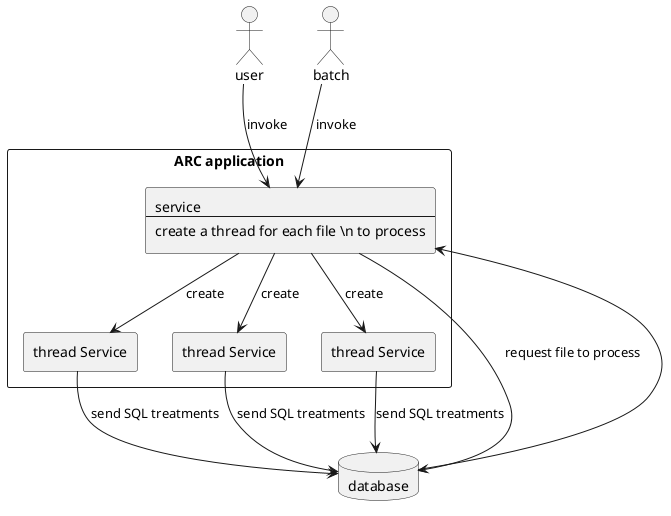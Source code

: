 @startuml

actor user
actor batch

rectangle "ARC application"{
	rectangle service [
	service
	---
	create a thread for each file \n to process
	]
	rectangle "thread Service" as threadService1
	rectangle "thread Service" as threadService2
	rectangle "thread Service" as threadService3
}
database database

user --> service : invoke
batch --> service : invoke

service --> database : request file to process 
service <-- database 

service --> threadService1 : create
service --> threadService2 : create
service --> threadService3 : create

threadService1 --> database : send SQL treatments
threadService2 --> database : send SQL treatments
threadService3 --> database : send SQL treatments
@enduml